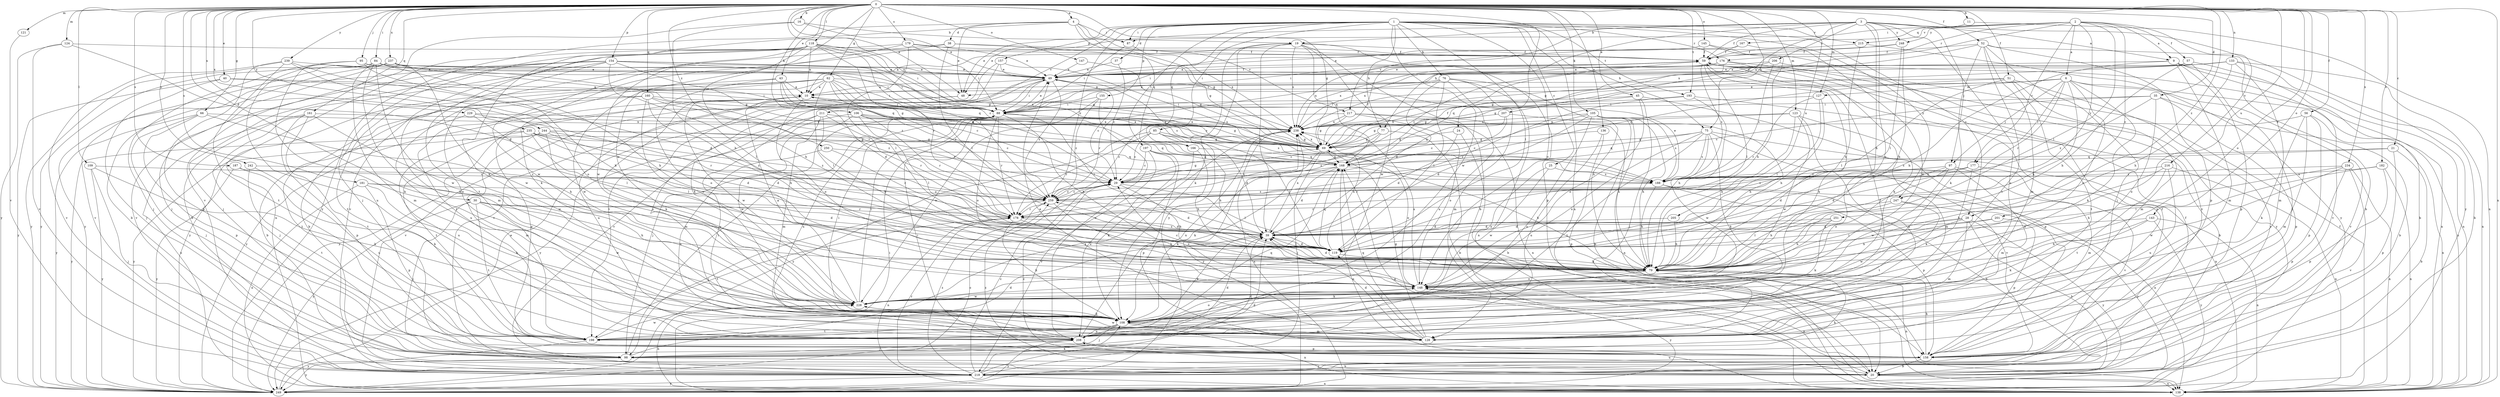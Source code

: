 strict digraph  {
0;
1;
2;
3;
4;
6;
9;
10;
11;
16;
19;
20;
21;
24;
25;
28;
29;
30;
35;
37;
38;
39;
40;
43;
45;
48;
49;
51;
52;
56;
57;
59;
62;
66;
69;
75;
76;
77;
79;
84;
85;
87;
88;
95;
97;
98;
105;
106;
108;
109;
118;
119;
121;
123;
124;
127;
128;
133;
136;
138;
143;
145;
147;
148;
154;
155;
157;
158;
160;
161;
166;
167;
168;
176;
177;
178;
179;
181;
182;
187;
188;
193;
197;
198;
201;
205;
206;
207;
208;
211;
215;
216;
217;
218;
228;
229;
234;
235;
237;
238;
239;
242;
244;
247;
248;
249;
250;
251;
259;
0 -> 4  [label=a];
0 -> 11  [label=b];
0 -> 16  [label=b];
0 -> 21  [label=c];
0 -> 24  [label=c];
0 -> 30  [label=d];
0 -> 35  [label=d];
0 -> 40  [label=e];
0 -> 43  [label=e];
0 -> 45  [label=e];
0 -> 48  [label=e];
0 -> 51  [label=f];
0 -> 52  [label=f];
0 -> 56  [label=f];
0 -> 62  [label=g];
0 -> 66  [label=g];
0 -> 69  [label=g];
0 -> 75  [label=h];
0 -> 84  [label=i];
0 -> 95  [label=j];
0 -> 105  [label=k];
0 -> 106  [label=k];
0 -> 109  [label=l];
0 -> 118  [label=l];
0 -> 121  [label=m];
0 -> 123  [label=m];
0 -> 124  [label=m];
0 -> 127  [label=m];
0 -> 133  [label=n];
0 -> 136  [label=n];
0 -> 138  [label=n];
0 -> 143  [label=o];
0 -> 145  [label=o];
0 -> 147  [label=o];
0 -> 148  [label=o];
0 -> 154  [label=p];
0 -> 160  [label=q];
0 -> 161  [label=q];
0 -> 179  [label=s];
0 -> 181  [label=s];
0 -> 182  [label=s];
0 -> 187  [label=s];
0 -> 193  [label=t];
0 -> 201  [label=u];
0 -> 205  [label=u];
0 -> 228  [label=w];
0 -> 229  [label=x];
0 -> 234  [label=x];
0 -> 235  [label=x];
0 -> 237  [label=x];
0 -> 238  [label=x];
0 -> 239  [label=y];
0 -> 242  [label=y];
0 -> 244  [label=y];
0 -> 250  [label=z];
0 -> 251  [label=z];
1 -> 25  [label=c];
1 -> 28  [label=c];
1 -> 37  [label=d];
1 -> 48  [label=e];
1 -> 75  [label=h];
1 -> 76  [label=h];
1 -> 77  [label=h];
1 -> 85  [label=i];
1 -> 87  [label=i];
1 -> 119  [label=l];
1 -> 138  [label=n];
1 -> 148  [label=o];
1 -> 155  [label=p];
1 -> 157  [label=p];
1 -> 166  [label=q];
1 -> 176  [label=r];
1 -> 193  [label=t];
1 -> 197  [label=t];
1 -> 211  [label=v];
1 -> 215  [label=v];
1 -> 228  [label=w];
1 -> 247  [label=y];
1 -> 259  [label=z];
2 -> 6  [label=a];
2 -> 9  [label=a];
2 -> 28  [label=c];
2 -> 57  [label=f];
2 -> 87  [label=i];
2 -> 119  [label=l];
2 -> 176  [label=r];
2 -> 177  [label=r];
2 -> 215  [label=v];
2 -> 216  [label=v];
2 -> 238  [label=x];
2 -> 247  [label=y];
2 -> 248  [label=y];
3 -> 9  [label=a];
3 -> 19  [label=b];
3 -> 48  [label=e];
3 -> 59  [label=f];
3 -> 77  [label=h];
3 -> 79  [label=h];
3 -> 97  [label=j];
3 -> 148  [label=o];
3 -> 206  [label=u];
3 -> 207  [label=u];
3 -> 208  [label=u];
3 -> 217  [label=v];
3 -> 248  [label=y];
3 -> 249  [label=y];
4 -> 38  [label=d];
4 -> 48  [label=e];
4 -> 69  [label=g];
4 -> 87  [label=i];
4 -> 108  [label=k];
4 -> 166  [label=q];
4 -> 217  [label=v];
4 -> 249  [label=y];
6 -> 48  [label=e];
6 -> 69  [label=g];
6 -> 79  [label=h];
6 -> 97  [label=j];
6 -> 108  [label=k];
6 -> 127  [label=m];
6 -> 138  [label=n];
6 -> 148  [label=o];
6 -> 177  [label=r];
6 -> 178  [label=r];
6 -> 218  [label=v];
9 -> 49  [label=e];
9 -> 79  [label=h];
9 -> 128  [label=m];
9 -> 138  [label=n];
9 -> 158  [label=p];
9 -> 218  [label=v];
10 -> 88  [label=i];
10 -> 108  [label=k];
10 -> 148  [label=o];
10 -> 158  [label=p];
10 -> 228  [label=w];
10 -> 249  [label=y];
11 -> 138  [label=n];
11 -> 167  [label=q];
16 -> 19  [label=b];
16 -> 49  [label=e];
16 -> 79  [label=h];
16 -> 218  [label=v];
19 -> 10  [label=a];
19 -> 20  [label=b];
19 -> 39  [label=d];
19 -> 59  [label=f];
19 -> 108  [label=k];
19 -> 158  [label=p];
19 -> 168  [label=q];
19 -> 228  [label=w];
19 -> 238  [label=x];
19 -> 249  [label=y];
20 -> 29  [label=c];
20 -> 138  [label=n];
20 -> 148  [label=o];
20 -> 208  [label=u];
20 -> 259  [label=z];
21 -> 20  [label=b];
21 -> 158  [label=p];
21 -> 168  [label=q];
21 -> 188  [label=s];
24 -> 20  [label=b];
24 -> 39  [label=d];
24 -> 69  [label=g];
25 -> 148  [label=o];
25 -> 188  [label=s];
25 -> 228  [label=w];
28 -> 20  [label=b];
28 -> 39  [label=d];
28 -> 119  [label=l];
28 -> 128  [label=m];
28 -> 228  [label=w];
28 -> 249  [label=y];
29 -> 69  [label=g];
29 -> 79  [label=h];
29 -> 119  [label=l];
29 -> 259  [label=z];
30 -> 39  [label=d];
30 -> 79  [label=h];
30 -> 98  [label=j];
30 -> 178  [label=r];
30 -> 198  [label=t];
30 -> 228  [label=w];
30 -> 249  [label=y];
35 -> 20  [label=b];
35 -> 29  [label=c];
35 -> 88  [label=i];
35 -> 148  [label=o];
35 -> 158  [label=p];
35 -> 259  [label=z];
37 -> 29  [label=c];
37 -> 49  [label=e];
38 -> 59  [label=f];
38 -> 69  [label=g];
38 -> 108  [label=k];
38 -> 119  [label=l];
38 -> 198  [label=t];
39 -> 88  [label=i];
39 -> 108  [label=k];
39 -> 119  [label=l];
39 -> 238  [label=x];
40 -> 10  [label=a];
40 -> 88  [label=i];
40 -> 98  [label=j];
40 -> 249  [label=y];
43 -> 10  [label=a];
43 -> 29  [label=c];
43 -> 39  [label=d];
43 -> 69  [label=g];
43 -> 148  [label=o];
43 -> 198  [label=t];
45 -> 69  [label=g];
45 -> 88  [label=i];
45 -> 98  [label=j];
45 -> 148  [label=o];
45 -> 158  [label=p];
48 -> 208  [label=u];
48 -> 218  [label=v];
48 -> 249  [label=y];
49 -> 10  [label=a];
49 -> 29  [label=c];
49 -> 59  [label=f];
49 -> 88  [label=i];
49 -> 188  [label=s];
49 -> 198  [label=t];
49 -> 218  [label=v];
49 -> 259  [label=z];
51 -> 10  [label=a];
51 -> 119  [label=l];
51 -> 128  [label=m];
51 -> 168  [label=q];
51 -> 198  [label=t];
51 -> 218  [label=v];
52 -> 20  [label=b];
52 -> 59  [label=f];
52 -> 69  [label=g];
52 -> 98  [label=j];
52 -> 108  [label=k];
52 -> 128  [label=m];
52 -> 158  [label=p];
52 -> 198  [label=t];
56 -> 108  [label=k];
56 -> 128  [label=m];
56 -> 138  [label=n];
56 -> 158  [label=p];
56 -> 238  [label=x];
57 -> 20  [label=b];
57 -> 49  [label=e];
57 -> 79  [label=h];
57 -> 98  [label=j];
59 -> 49  [label=e];
59 -> 108  [label=k];
59 -> 119  [label=l];
59 -> 158  [label=p];
59 -> 188  [label=s];
59 -> 238  [label=x];
62 -> 10  [label=a];
62 -> 20  [label=b];
62 -> 88  [label=i];
62 -> 119  [label=l];
62 -> 168  [label=q];
62 -> 188  [label=s];
62 -> 198  [label=t];
62 -> 228  [label=w];
62 -> 238  [label=x];
62 -> 249  [label=y];
62 -> 259  [label=z];
66 -> 79  [label=h];
66 -> 98  [label=j];
66 -> 158  [label=p];
66 -> 238  [label=x];
66 -> 249  [label=y];
69 -> 10  [label=a];
69 -> 59  [label=f];
69 -> 98  [label=j];
69 -> 108  [label=k];
69 -> 148  [label=o];
69 -> 168  [label=q];
69 -> 238  [label=x];
75 -> 69  [label=g];
75 -> 108  [label=k];
75 -> 138  [label=n];
75 -> 148  [label=o];
75 -> 168  [label=q];
75 -> 188  [label=s];
75 -> 198  [label=t];
75 -> 218  [label=v];
75 -> 228  [label=w];
76 -> 10  [label=a];
76 -> 39  [label=d];
76 -> 79  [label=h];
76 -> 119  [label=l];
76 -> 128  [label=m];
76 -> 138  [label=n];
76 -> 178  [label=r];
76 -> 208  [label=u];
77 -> 20  [label=b];
77 -> 29  [label=c];
77 -> 69  [label=g];
77 -> 259  [label=z];
79 -> 39  [label=d];
79 -> 108  [label=k];
79 -> 138  [label=n];
79 -> 148  [label=o];
84 -> 49  [label=e];
84 -> 79  [label=h];
84 -> 88  [label=i];
84 -> 108  [label=k];
84 -> 128  [label=m];
84 -> 208  [label=u];
84 -> 228  [label=w];
84 -> 249  [label=y];
85 -> 29  [label=c];
85 -> 39  [label=d];
85 -> 69  [label=g];
85 -> 79  [label=h];
85 -> 119  [label=l];
85 -> 178  [label=r];
85 -> 249  [label=y];
87 -> 88  [label=i];
87 -> 238  [label=x];
88 -> 49  [label=e];
88 -> 69  [label=g];
88 -> 79  [label=h];
88 -> 98  [label=j];
88 -> 148  [label=o];
88 -> 178  [label=r];
88 -> 208  [label=u];
88 -> 238  [label=x];
95 -> 49  [label=e];
95 -> 69  [label=g];
95 -> 79  [label=h];
95 -> 98  [label=j];
95 -> 108  [label=k];
97 -> 39  [label=d];
97 -> 128  [label=m];
97 -> 148  [label=o];
97 -> 178  [label=r];
97 -> 188  [label=s];
97 -> 218  [label=v];
97 -> 228  [label=w];
98 -> 20  [label=b];
98 -> 39  [label=d];
98 -> 88  [label=i];
98 -> 238  [label=x];
98 -> 249  [label=y];
105 -> 20  [label=b];
105 -> 29  [label=c];
105 -> 39  [label=d];
105 -> 79  [label=h];
105 -> 138  [label=n];
105 -> 188  [label=s];
105 -> 208  [label=u];
105 -> 238  [label=x];
106 -> 29  [label=c];
106 -> 119  [label=l];
106 -> 128  [label=m];
106 -> 178  [label=r];
106 -> 188  [label=s];
106 -> 228  [label=w];
106 -> 238  [label=x];
108 -> 88  [label=i];
108 -> 98  [label=j];
108 -> 128  [label=m];
108 -> 138  [label=n];
108 -> 148  [label=o];
108 -> 198  [label=t];
108 -> 208  [label=u];
109 -> 29  [label=c];
109 -> 98  [label=j];
109 -> 108  [label=k];
109 -> 249  [label=y];
118 -> 10  [label=a];
118 -> 29  [label=c];
118 -> 59  [label=f];
118 -> 79  [label=h];
118 -> 88  [label=i];
118 -> 98  [label=j];
118 -> 138  [label=n];
118 -> 178  [label=r];
118 -> 208  [label=u];
118 -> 228  [label=w];
118 -> 259  [label=z];
119 -> 39  [label=d];
119 -> 79  [label=h];
119 -> 168  [label=q];
119 -> 238  [label=x];
119 -> 259  [label=z];
121 -> 218  [label=v];
123 -> 69  [label=g];
123 -> 79  [label=h];
123 -> 128  [label=m];
123 -> 208  [label=u];
123 -> 228  [label=w];
123 -> 238  [label=x];
124 -> 39  [label=d];
124 -> 59  [label=f];
124 -> 218  [label=v];
124 -> 249  [label=y];
127 -> 79  [label=h];
127 -> 88  [label=i];
127 -> 119  [label=l];
127 -> 178  [label=r];
128 -> 39  [label=d];
128 -> 49  [label=e];
128 -> 69  [label=g];
128 -> 119  [label=l];
128 -> 168  [label=q];
128 -> 228  [label=w];
133 -> 20  [label=b];
133 -> 49  [label=e];
133 -> 69  [label=g];
133 -> 79  [label=h];
133 -> 88  [label=i];
133 -> 128  [label=m];
133 -> 138  [label=n];
136 -> 69  [label=g];
136 -> 158  [label=p];
136 -> 208  [label=u];
138 -> 59  [label=f];
138 -> 88  [label=i];
138 -> 168  [label=q];
143 -> 39  [label=d];
143 -> 79  [label=h];
143 -> 108  [label=k];
143 -> 138  [label=n];
143 -> 249  [label=y];
145 -> 59  [label=f];
145 -> 79  [label=h];
145 -> 88  [label=i];
145 -> 218  [label=v];
147 -> 49  [label=e];
147 -> 69  [label=g];
148 -> 29  [label=c];
148 -> 228  [label=w];
148 -> 238  [label=x];
148 -> 249  [label=y];
154 -> 20  [label=b];
154 -> 49  [label=e];
154 -> 69  [label=g];
154 -> 88  [label=i];
154 -> 98  [label=j];
154 -> 119  [label=l];
154 -> 128  [label=m];
154 -> 168  [label=q];
154 -> 218  [label=v];
154 -> 249  [label=y];
154 -> 259  [label=z];
155 -> 88  [label=i];
155 -> 208  [label=u];
155 -> 228  [label=w];
155 -> 259  [label=z];
157 -> 49  [label=e];
157 -> 108  [label=k];
157 -> 188  [label=s];
157 -> 218  [label=v];
158 -> 20  [label=b];
158 -> 59  [label=f];
158 -> 79  [label=h];
158 -> 88  [label=i];
158 -> 218  [label=v];
160 -> 20  [label=b];
160 -> 29  [label=c];
160 -> 79  [label=h];
160 -> 88  [label=i];
160 -> 148  [label=o];
160 -> 208  [label=u];
160 -> 259  [label=z];
161 -> 98  [label=j];
161 -> 138  [label=n];
161 -> 158  [label=p];
161 -> 198  [label=t];
161 -> 228  [label=w];
161 -> 238  [label=x];
166 -> 79  [label=h];
166 -> 168  [label=q];
166 -> 208  [label=u];
167 -> 49  [label=e];
167 -> 59  [label=f];
167 -> 228  [label=w];
168 -> 29  [label=c];
168 -> 39  [label=d];
168 -> 59  [label=f];
168 -> 79  [label=h];
168 -> 108  [label=k];
168 -> 138  [label=n];
176 -> 29  [label=c];
176 -> 49  [label=e];
176 -> 108  [label=k];
176 -> 168  [label=q];
176 -> 238  [label=x];
176 -> 249  [label=y];
177 -> 39  [label=d];
177 -> 108  [label=k];
177 -> 128  [label=m];
177 -> 188  [label=s];
177 -> 259  [label=z];
178 -> 39  [label=d];
178 -> 79  [label=h];
178 -> 108  [label=k];
178 -> 138  [label=n];
178 -> 198  [label=t];
179 -> 49  [label=e];
179 -> 59  [label=f];
179 -> 88  [label=i];
179 -> 119  [label=l];
179 -> 218  [label=v];
179 -> 228  [label=w];
181 -> 108  [label=k];
181 -> 138  [label=n];
181 -> 158  [label=p];
181 -> 178  [label=r];
181 -> 259  [label=z];
182 -> 119  [label=l];
182 -> 138  [label=n];
182 -> 158  [label=p];
182 -> 188  [label=s];
187 -> 29  [label=c];
187 -> 108  [label=k];
187 -> 249  [label=y];
188 -> 20  [label=b];
188 -> 49  [label=e];
188 -> 79  [label=h];
188 -> 138  [label=n];
188 -> 158  [label=p];
188 -> 259  [label=z];
193 -> 20  [label=b];
193 -> 79  [label=h];
193 -> 88  [label=i];
193 -> 178  [label=r];
197 -> 29  [label=c];
197 -> 108  [label=k];
197 -> 158  [label=p];
197 -> 168  [label=q];
197 -> 218  [label=v];
198 -> 39  [label=d];
198 -> 168  [label=q];
198 -> 228  [label=w];
198 -> 249  [label=y];
201 -> 39  [label=d];
201 -> 79  [label=h];
201 -> 158  [label=p];
205 -> 39  [label=d];
205 -> 79  [label=h];
206 -> 49  [label=e];
206 -> 138  [label=n];
206 -> 188  [label=s];
206 -> 238  [label=x];
207 -> 29  [label=c];
207 -> 79  [label=h];
207 -> 168  [label=q];
207 -> 238  [label=x];
208 -> 39  [label=d];
208 -> 59  [label=f];
208 -> 98  [label=j];
208 -> 158  [label=p];
208 -> 238  [label=x];
208 -> 249  [label=y];
211 -> 79  [label=h];
211 -> 128  [label=m];
211 -> 178  [label=r];
211 -> 208  [label=u];
211 -> 238  [label=x];
211 -> 249  [label=y];
215 -> 59  [label=f];
215 -> 79  [label=h];
215 -> 249  [label=y];
216 -> 79  [label=h];
216 -> 138  [label=n];
216 -> 188  [label=s];
216 -> 198  [label=t];
216 -> 208  [label=u];
217 -> 69  [label=g];
217 -> 79  [label=h];
217 -> 138  [label=n];
217 -> 148  [label=o];
217 -> 238  [label=x];
217 -> 259  [label=z];
218 -> 29  [label=c];
218 -> 39  [label=d];
218 -> 59  [label=f];
218 -> 79  [label=h];
218 -> 108  [label=k];
218 -> 138  [label=n];
218 -> 178  [label=r];
218 -> 249  [label=y];
218 -> 259  [label=z];
228 -> 10  [label=a];
228 -> 88  [label=i];
228 -> 108  [label=k];
228 -> 138  [label=n];
229 -> 119  [label=l];
229 -> 178  [label=r];
229 -> 198  [label=t];
229 -> 238  [label=x];
234 -> 79  [label=h];
234 -> 138  [label=n];
234 -> 158  [label=p];
234 -> 188  [label=s];
234 -> 218  [label=v];
234 -> 228  [label=w];
235 -> 39  [label=d];
235 -> 69  [label=g];
235 -> 119  [label=l];
235 -> 168  [label=q];
235 -> 208  [label=u];
235 -> 249  [label=y];
235 -> 259  [label=z];
237 -> 20  [label=b];
237 -> 49  [label=e];
237 -> 69  [label=g];
237 -> 98  [label=j];
237 -> 168  [label=q];
237 -> 218  [label=v];
237 -> 228  [label=w];
237 -> 249  [label=y];
238 -> 69  [label=g];
238 -> 249  [label=y];
239 -> 39  [label=d];
239 -> 49  [label=e];
239 -> 148  [label=o];
239 -> 158  [label=p];
239 -> 198  [label=t];
239 -> 218  [label=v];
242 -> 188  [label=s];
242 -> 198  [label=t];
242 -> 208  [label=u];
244 -> 39  [label=d];
244 -> 69  [label=g];
244 -> 128  [label=m];
244 -> 148  [label=o];
244 -> 188  [label=s];
244 -> 198  [label=t];
244 -> 249  [label=y];
244 -> 259  [label=z];
247 -> 79  [label=h];
247 -> 178  [label=r];
247 -> 198  [label=t];
247 -> 249  [label=y];
248 -> 59  [label=f];
248 -> 79  [label=h];
248 -> 88  [label=i];
248 -> 119  [label=l];
249 -> 29  [label=c];
249 -> 49  [label=e];
249 -> 238  [label=x];
250 -> 168  [label=q];
250 -> 178  [label=r];
250 -> 208  [label=u];
251 -> 39  [label=d];
251 -> 79  [label=h];
251 -> 108  [label=k];
251 -> 119  [label=l];
259 -> 29  [label=c];
259 -> 39  [label=d];
259 -> 98  [label=j];
259 -> 148  [label=o];
259 -> 178  [label=r];
}
